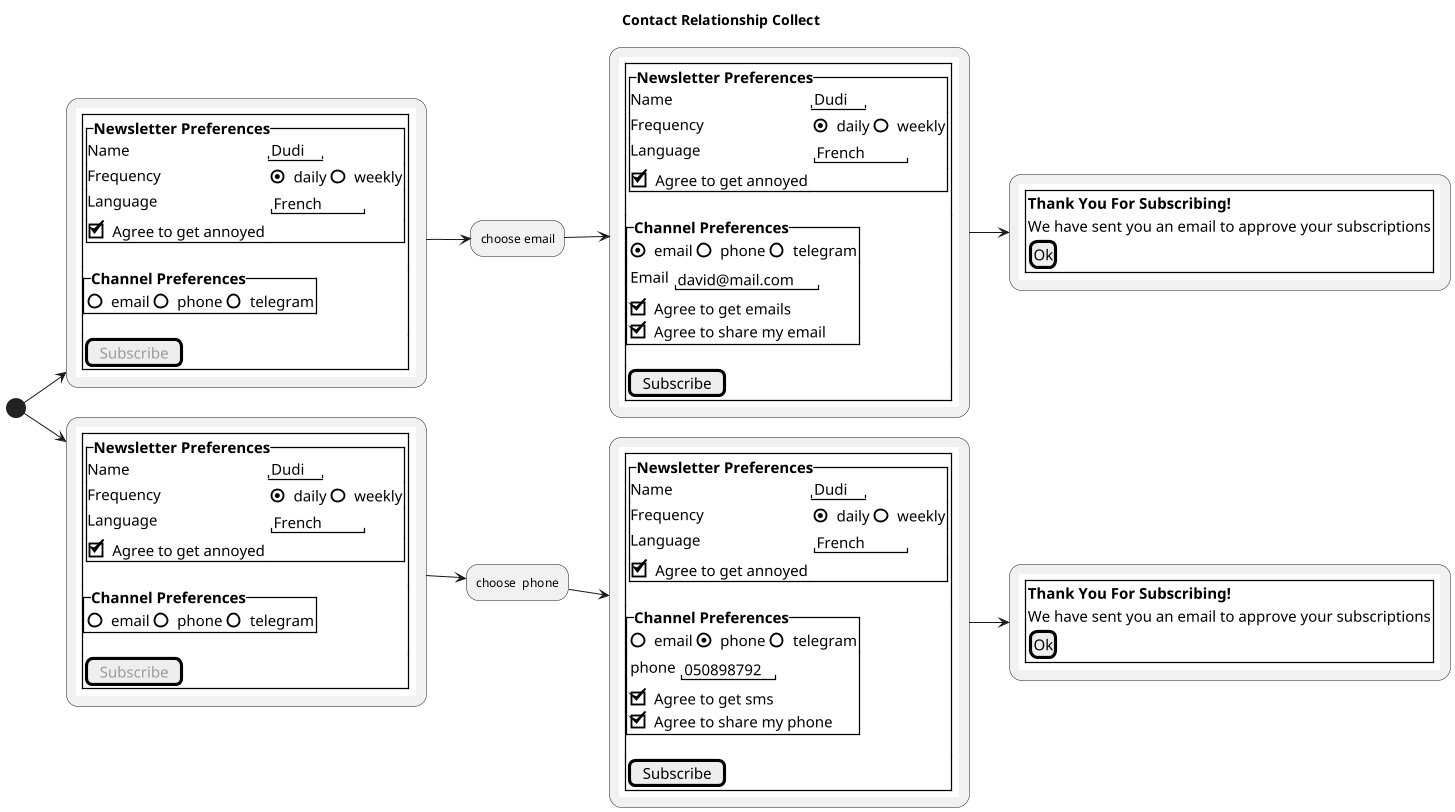 
@startuml
!$user  = David Smith
!$email= "david@mail.com"
!$phone= "050898792"
!$name = "david"
!$name1 = "dudi"
!$sub= "Newsletter"
!$sub2= "deals"
!$contactEmail = { "type": "email", "email" : "$email" }

!$emailNewsletterSubscription = { "name":"Dudi", "frequency":"daily" , "Language": "French" }  
!$newsletterSchema = { "fields": [{"name":"Name", "value":"Dudi"  }, {"name":"frequency", "value":"daily"} ] }
 
!$newsletter = { 
 "fields": [
{"name":"name", "value":"Dudi"  }, 
{"name":"frequency", "value":"daily"} ,
{"name":"language", "value":"French"} ,
{"name":"terms_news", "value":"true"}
] }

!$contact_email = { 
 "fields": [
 {"name":"email", "value":"david@mail.com"  }
 , 
{"name":"terms_email", "value":"true"} ,
{"name":"terms_share", "value":"true"}  
] }

!$contact_phone = { 
 "fields": [
 {"name":"email", "value":"david@mail.com"  }
 , 
{"name":"terms_email", "value":"true"} ,
{"name":"terms_share", "value":"true"}  
] }


 !$flow = "email"
 
!$user  = David Smith
!$email= "david@mail.com"
!$phone= "050898792"
!$name = "david"
!$name1 = "dudi"
!$sub= "Newsletter"
!$sub2= "deals"
!$contactEmail = { "type": "email", "email" : "$email" }

!$emailNewsletterSubscription = { "name":"Dudi", "frequency":"daily" , "Language": "French" }  
!$newsletterSchema = { "fields": [{"name":"Name", "value":"Dudi"  }, {"name":"frequency", "value":"daily"} ] }
 
!$newsletter = { 
 "fields": [
{"name":"name", "value":"Dudi"  }, 
{"name":"frequency", "value":"daily"} ,
{"name":"language", "value":"French"} ,
{"name":"terms_news", "value":"true"}
] }

!$contact_email = { 
 "fields": [
 {"name":"email", "value":"david@mail.com"  }
 , 
{"name":"terms_email", "value":"true"} ,
{"name":"terms_share", "value":"true"}  
] }

!$contact_phone = { 
 "fields": [
 {"name":"email", "value":"david@mail.com"  }
 , 
{"name":"terms_email", "value":"true"} ,
{"name":"terms_share", "value":"true"}  
] }


 !$flow = "email"
 
!unquoted procedure SALT($x)
 !local $var=$x+$flow
"{{
salt
skinparam dpi 120 
%invoke_procedure("_"+$x)
}}" as  $var 
!endprocedure

!unquoted procedure draw($x) 
 %invoke_procedure("_"+$x) 
!endprocedure

 !procedure  newsletter( ) 
 {
  {^"<b>$sub Preferences"
   Name | "Dudi " 
  Frequency | {(X)daily | 
                 ()weekly  
               }
    Language | {{"French   "}} 
        [X] Agree to get annoyed   
        } 
    } 
  }
 !endprocedure 
 
   !procedure  channel()  
     {^"<b>Channel Preferences" 
       {()email  |  ()phone | ()telegram }    
     }
   !endprocedure
   
     !procedure  email_channel($email =  $email)  
       {^"<b>Channel Preferences"  
           {(X)email  |  ()phone | ()telegram }  
        
        email($contact_email.fields)
 
       }
     !endprocedure  
     
     !procedure  email( $email = $email) 
      { 
          {Email |  | {{"$email"}}} 
         [X] Agree to get emails  
         [X] Agree to share my email 

      }
      !endprocedure 
      !procedure  email_channel($email =  $email)  
            {^"<b>Channel Preferences"  
                {(X)email  |  ()phone | ()telegram }  
             
             email($email)
      
            }
          !endprocedure  
          
        
        !procedure  phone_channel($phone =  $phone)  
            {^"<b>Channel Preferences"  
                 {()email  |  (X)phone | ()telegram }  
                 phone($phone)
                   
            }
          !endprocedure
      
          !procedure  phone( $phone = $phone) 
           { 
              {phone |  | {{"$phone"}} } 
      
              [X] Agree to get sms  
              [X] Agree to share my phone 
              
           }
           !endprocedure
      
      !procedure _choose()
      {+
          {
              newsletter()   
              channel(  ) 
              [<color:#9a9a9a>Subscribe]
          }
         
      }
      !endprocedure
      
      
      !procedure _mm()
       {+
          {
              newsletter()   
              channel(  ) 
              [<color:#9a9a9a>Subscribe]
          }
         
      }
      !endprocedure
      !procedure _email()
      {+ 
      
          {
              newsletter()  
      
              email_channel() 
              
              [Subscribe]
          }
       
      }
      !endprocedure
      !procedure _phone()
      {+ 
          {
              newsletter()  
              phone_channel() 
              [Subscribe]
          }
       
      }
      !endprocedure
      
      !procedure _thanks()
      {+ 
          {
        
               <b>Thank You For Subscribing!
               We have sent you an email to approve your subscriptions
              [Ok]
          }
       
      }
      !endprocedure
      
      
      
      skinparam groupInheritance 3
      skinparam componentStyle uml1
      left to right direction
      
      title Contact Relationship Collect 
       (*) --> SALT(choose) 
       -down->choose $flow  
       -down-> SALT($flow ) 
      -down-> SALT(thanks)  
      
      !$flow ="phone"
       (*) --> SALT(choose) 
       -down->choose  $flow 
       -down-> SALT($flow) 
       -down-> SALT(thanks)  
      
       
      
      @enduml